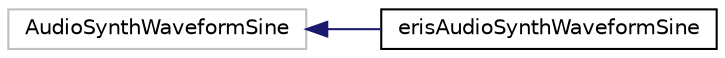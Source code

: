 digraph "Graphical Class Hierarchy"
{
 // LATEX_PDF_SIZE
  edge [fontname="Helvetica",fontsize="10",labelfontname="Helvetica",labelfontsize="10"];
  node [fontname="Helvetica",fontsize="10",shape=record];
  rankdir="LR";
  Node163 [label="AudioSynthWaveformSine",height=0.2,width=0.4,color="grey75", fillcolor="white", style="filled",tooltip=" "];
  Node163 -> Node0 [dir="back",color="midnightblue",fontsize="10",style="solid",fontname="Helvetica"];
  Node0 [label="erisAudioSynthWaveformSine",height=0.2,width=0.4,color="black", fillcolor="white", style="filled",URL="$classeris_audio_synth_waveform_sine.html",tooltip=" "];
}
